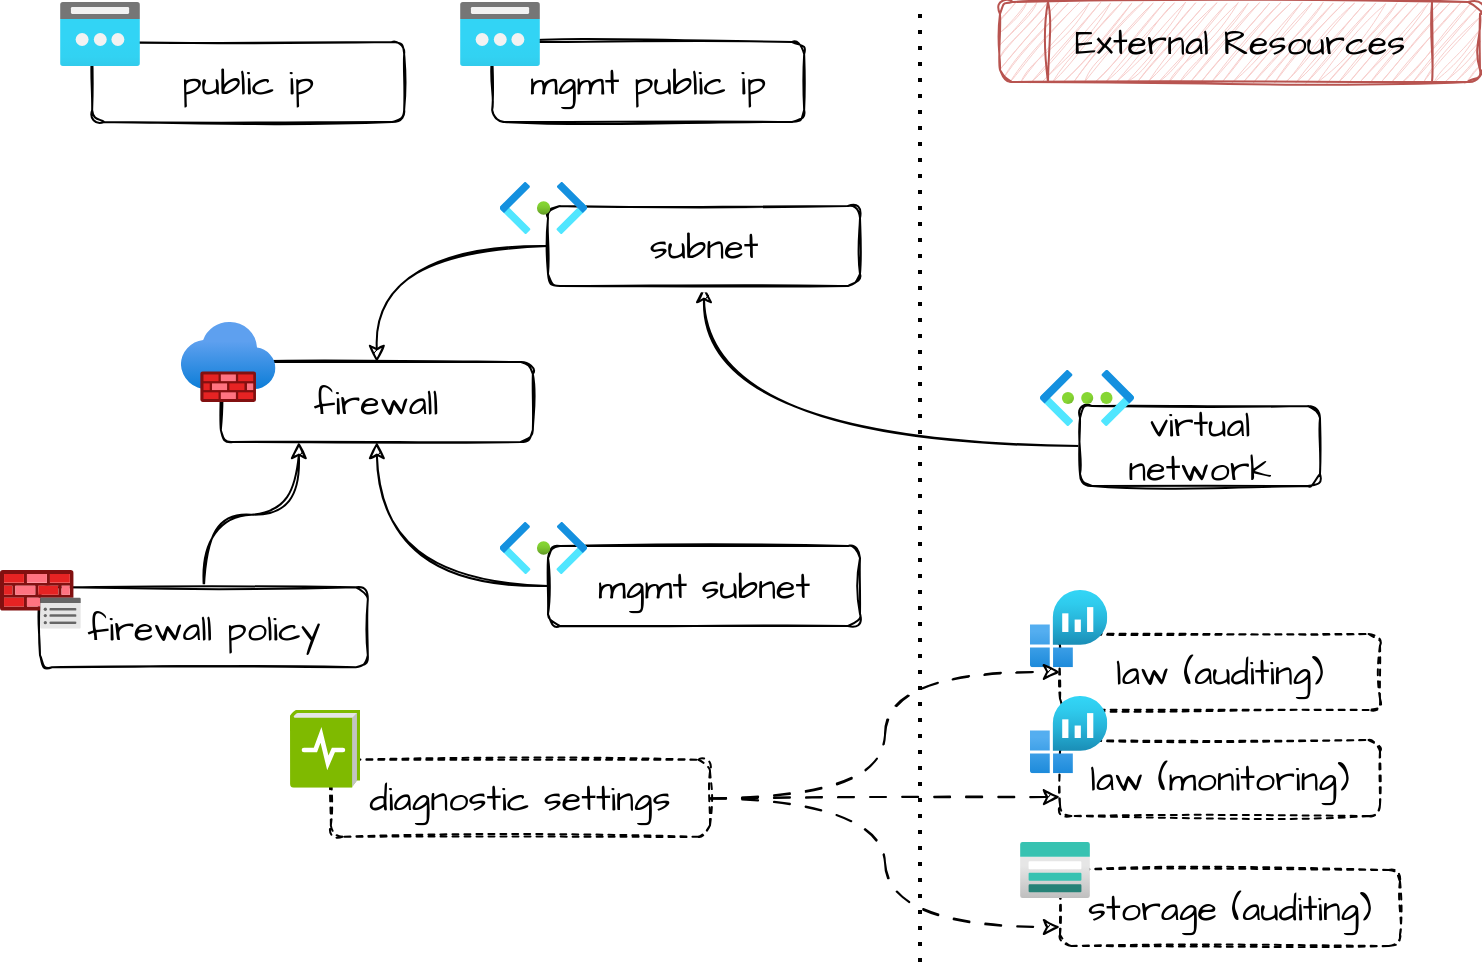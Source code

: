 <mxfile version="24.9.1">
  <diagram id="4WZmSYpkoyiS_aXek_K5" name="Page-1">
    <mxGraphModel dx="1242" dy="785" grid="1" gridSize="10" guides="1" tooltips="1" connect="1" arrows="1" fold="1" page="1" pageScale="1" pageWidth="827" pageHeight="1169" math="0" shadow="0">
      <root>
        <mxCell id="0" />
        <mxCell id="1" parent="0" />
        <mxCell id="SQV9DvT5rrpoaavwSdlr-3" value="" style="endArrow=none;dashed=1;html=1;dashPattern=1 3;strokeWidth=2;rounded=0;" parent="1" edge="1">
          <mxGeometry width="50" height="50" relative="1" as="geometry">
            <mxPoint x="480" y="520" as="sourcePoint" />
            <mxPoint x="480" y="40" as="targetPoint" />
          </mxGeometry>
        </mxCell>
        <mxCell id="SQV9DvT5rrpoaavwSdlr-4" value="External Resources" style="shape=process;whiteSpace=wrap;html=1;backgroundOutline=1;rounded=1;fontFamily=Architects Daughter;fontSource=https%3A%2F%2Ffonts.googleapis.com%2Fcss%3Ffamily%3DArchitects%2BDaughter;fontSize=18;fillColor=#f8cecc;strokeColor=#b85450;sketch=1;curveFitting=1;jiggle=2;" parent="1" vertex="1">
          <mxGeometry x="520" y="40" width="240" height="40" as="geometry" />
        </mxCell>
        <mxCell id="SQV9DvT5rrpoaavwSdlr-5" style="edgeStyle=orthogonalEdgeStyle;rounded=0;orthogonalLoop=1;jettySize=auto;html=1;exitX=0.5;exitY=1;exitDx=0;exitDy=0;" parent="1" source="SQV9DvT5rrpoaavwSdlr-4" target="SQV9DvT5rrpoaavwSdlr-4" edge="1">
          <mxGeometry relative="1" as="geometry" />
        </mxCell>
        <mxCell id="t_Zwozo_R-mY9tIuXvXc-2" value="" style="edgeStyle=orthogonalEdgeStyle;rounded=0;orthogonalLoop=1;jettySize=auto;html=1;sketch=1;strokeColor=default;align=center;verticalAlign=middle;fontFamily=Architects Daughter;fontSource=https%3A%2F%2Ffonts.googleapis.com%2Fcss%3Ffamily%3DArchitects%2BDaughter;fontSize=18;fontColor=default;labelBackgroundColor=default;endArrow=classic;endFill=1;curved=1;" edge="1" parent="1" source="SQV9DvT5rrpoaavwSdlr-6" target="LRTzXPa5cr26AKS6x3Df-2">
          <mxGeometry relative="1" as="geometry" />
        </mxCell>
        <mxCell id="SQV9DvT5rrpoaavwSdlr-6" value="virtual network" style="rounded=1;whiteSpace=wrap;html=1;sketch=1;fontFamily=Architects Daughter;fontSource=https%3A%2F%2Ffonts.googleapis.com%2Fcss%3Ffamily%3DArchitects%2BDaughter;fontSize=18;" parent="1" vertex="1">
          <mxGeometry x="560" y="242" width="120" height="40" as="geometry" />
        </mxCell>
        <mxCell id="SQV9DvT5rrpoaavwSdlr-8" value="" style="aspect=fixed;html=1;points=[];align=center;image;fontSize=12;image=img/lib/azure2/networking/Virtual_Networks.svg;rounded=1;sketch=0;fontFamily=Architects Daughter;fontSource=https%3A%2F%2Ffonts.googleapis.com%2Fcss%3Ffamily%3DArchitects%2BDaughter;" parent="1" vertex="1">
          <mxGeometry x="540" y="223.94" width="47" height="28.06" as="geometry" />
        </mxCell>
        <mxCell id="t_Zwozo_R-mY9tIuXvXc-3" value="" style="group" vertex="1" connectable="0" parent="1">
          <mxGeometry x="270" y="130" width="180" height="52.01" as="geometry" />
        </mxCell>
        <mxCell id="LRTzXPa5cr26AKS6x3Df-2" value="subnet" style="rounded=1;whiteSpace=wrap;html=1;sketch=1;fontFamily=Architects Daughter;fontSource=https%3A%2F%2Ffonts.googleapis.com%2Fcss%3Ffamily%3DArchitects%2BDaughter;fontSize=18;" parent="t_Zwozo_R-mY9tIuXvXc-3" vertex="1">
          <mxGeometry x="24" y="12.01" width="156" height="40" as="geometry" />
        </mxCell>
        <mxCell id="LRTzXPa5cr26AKS6x3Df-1" value="" style="image;aspect=fixed;html=1;points=[];align=center;fontSize=12;image=img/lib/azure2/networking/Subnet.svg;" parent="t_Zwozo_R-mY9tIuXvXc-3" vertex="1">
          <mxGeometry width="43.44" height="26.01" as="geometry" />
        </mxCell>
        <mxCell id="t_Zwozo_R-mY9tIuXvXc-4" value="" style="group" vertex="1" connectable="0" parent="1">
          <mxGeometry x="270" y="300" width="180" height="52.01" as="geometry" />
        </mxCell>
        <mxCell id="t_Zwozo_R-mY9tIuXvXc-5" value="mgmt subnet" style="rounded=1;whiteSpace=wrap;html=1;sketch=1;fontFamily=Architects Daughter;fontSource=https%3A%2F%2Ffonts.googleapis.com%2Fcss%3Ffamily%3DArchitects%2BDaughter;fontSize=18;" vertex="1" parent="t_Zwozo_R-mY9tIuXvXc-4">
          <mxGeometry x="24" y="12.01" width="156" height="40" as="geometry" />
        </mxCell>
        <mxCell id="t_Zwozo_R-mY9tIuXvXc-6" value="" style="image;aspect=fixed;html=1;points=[];align=center;fontSize=12;image=img/lib/azure2/networking/Subnet.svg;" vertex="1" parent="t_Zwozo_R-mY9tIuXvXc-4">
          <mxGeometry width="43.44" height="26.01" as="geometry" />
        </mxCell>
        <mxCell id="t_Zwozo_R-mY9tIuXvXc-10" value="firewall" style="rounded=1;whiteSpace=wrap;html=1;sketch=1;fontFamily=Architects Daughter;fontSource=https%3A%2F%2Ffonts.googleapis.com%2Fcss%3Ffamily%3DArchitects%2BDaughter;fontSize=18;" vertex="1" parent="1">
          <mxGeometry x="130.42" y="220" width="156" height="40" as="geometry" />
        </mxCell>
        <mxCell id="t_Zwozo_R-mY9tIuXvXc-8" value="" style="image;aspect=fixed;html=1;points=[];align=center;fontSize=12;image=img/lib/azure2/networking/Firewalls.svg;fontFamily=Architects Daughter;fontSource=https%3A%2F%2Ffonts.googleapis.com%2Fcss%3Ffamily%3DArchitects%2BDaughter;fontColor=default;labelBackgroundColor=default;" vertex="1" parent="1">
          <mxGeometry x="110.42" y="200" width="47.33" height="40" as="geometry" />
        </mxCell>
        <mxCell id="t_Zwozo_R-mY9tIuXvXc-11" style="edgeStyle=orthogonalEdgeStyle;shape=connector;curved=1;rounded=0;sketch=1;orthogonalLoop=1;jettySize=auto;html=1;entryX=0.5;entryY=0;entryDx=0;entryDy=0;strokeColor=default;align=center;verticalAlign=middle;fontFamily=Architects Daughter;fontSource=https%3A%2F%2Ffonts.googleapis.com%2Fcss%3Ffamily%3DArchitects%2BDaughter;fontSize=18;fontColor=default;labelBackgroundColor=default;endArrow=classic;endFill=1;" edge="1" parent="1" source="LRTzXPa5cr26AKS6x3Df-2" target="t_Zwozo_R-mY9tIuXvXc-10">
          <mxGeometry relative="1" as="geometry" />
        </mxCell>
        <mxCell id="t_Zwozo_R-mY9tIuXvXc-12" style="edgeStyle=orthogonalEdgeStyle;shape=connector;curved=1;rounded=0;sketch=1;orthogonalLoop=1;jettySize=auto;html=1;entryX=0.5;entryY=1;entryDx=0;entryDy=0;strokeColor=default;align=center;verticalAlign=middle;fontFamily=Architects Daughter;fontSource=https%3A%2F%2Ffonts.googleapis.com%2Fcss%3Ffamily%3DArchitects%2BDaughter;fontSize=18;fontColor=default;labelBackgroundColor=default;endArrow=classic;endFill=1;" edge="1" parent="1" source="t_Zwozo_R-mY9tIuXvXc-5" target="t_Zwozo_R-mY9tIuXvXc-10">
          <mxGeometry relative="1" as="geometry" />
        </mxCell>
        <mxCell id="t_Zwozo_R-mY9tIuXvXc-13" value="public ip" style="rounded=1;whiteSpace=wrap;html=1;sketch=1;fontFamily=Architects Daughter;fontSource=https%3A%2F%2Ffonts.googleapis.com%2Fcss%3Ffamily%3DArchitects%2BDaughter;fontSize=18;" vertex="1" parent="1">
          <mxGeometry x="66.08" y="60" width="156" height="40" as="geometry" />
        </mxCell>
        <mxCell id="t_Zwozo_R-mY9tIuXvXc-9" value="" style="image;aspect=fixed;html=1;points=[];align=center;fontSize=12;image=img/lib/azure2/networking/Public_IP_Addresses.svg;fontFamily=Architects Daughter;fontSource=https%3A%2F%2Ffonts.googleapis.com%2Fcss%3Ffamily%3DArchitects%2BDaughter;fontColor=default;labelBackgroundColor=default;" vertex="1" parent="1">
          <mxGeometry x="50" y="40" width="40" height="32" as="geometry" />
        </mxCell>
        <mxCell id="t_Zwozo_R-mY9tIuXvXc-14" value="mgmt public ip" style="rounded=1;whiteSpace=wrap;html=1;sketch=1;fontFamily=Architects Daughter;fontSource=https%3A%2F%2Ffonts.googleapis.com%2Fcss%3Ffamily%3DArchitects%2BDaughter;fontSize=18;" vertex="1" parent="1">
          <mxGeometry x="266.08" y="60" width="156" height="40" as="geometry" />
        </mxCell>
        <mxCell id="t_Zwozo_R-mY9tIuXvXc-15" value="" style="image;aspect=fixed;html=1;points=[];align=center;fontSize=12;image=img/lib/azure2/networking/Public_IP_Addresses.svg;fontFamily=Architects Daughter;fontSource=https%3A%2F%2Ffonts.googleapis.com%2Fcss%3Ffamily%3DArchitects%2BDaughter;fontColor=default;labelBackgroundColor=default;" vertex="1" parent="1">
          <mxGeometry x="250" y="40" width="40" height="32" as="geometry" />
        </mxCell>
        <mxCell id="t_Zwozo_R-mY9tIuXvXc-35" style="edgeStyle=orthogonalEdgeStyle;shape=connector;curved=1;rounded=0;sketch=1;orthogonalLoop=1;jettySize=auto;html=1;entryX=0.25;entryY=1;entryDx=0;entryDy=0;strokeColor=default;align=center;verticalAlign=middle;fontFamily=Architects Daughter;fontSource=https%3A%2F%2Ffonts.googleapis.com%2Fcss%3Ffamily%3DArchitects%2BDaughter;fontSize=18;fontColor=default;labelBackgroundColor=default;endArrow=classic;endFill=1;" edge="1" parent="1" source="t_Zwozo_R-mY9tIuXvXc-20" target="t_Zwozo_R-mY9tIuXvXc-10">
          <mxGeometry relative="1" as="geometry" />
        </mxCell>
        <mxCell id="t_Zwozo_R-mY9tIuXvXc-20" value="firewall policy" style="rounded=1;whiteSpace=wrap;html=1;sketch=1;fontFamily=Architects Daughter;fontSource=https%3A%2F%2Ffonts.googleapis.com%2Fcss%3Ffamily%3DArchitects%2BDaughter;fontSize=18;" vertex="1" parent="1">
          <mxGeometry x="40" y="332.65" width="163.91" height="40" as="geometry" />
        </mxCell>
        <mxCell id="t_Zwozo_R-mY9tIuXvXc-7" value="" style="image;aspect=fixed;html=1;points=[];align=center;fontSize=12;image=img/lib/azure2/networking/Azure_Firewall_Policy.svg;fontFamily=Architects Daughter;fontSource=https%3A%2F%2Ffonts.googleapis.com%2Fcss%3Ffamily%3DArchitects%2BDaughter;fontColor=default;labelBackgroundColor=default;" vertex="1" parent="1">
          <mxGeometry x="20.0" y="324" width="40.42" height="29.32" as="geometry" />
        </mxCell>
        <mxCell id="t_Zwozo_R-mY9tIuXvXc-22" value="law (auditing)" style="rounded=1;whiteSpace=wrap;html=1;sketch=1;fontFamily=Architects Daughter;fontSource=https%3A%2F%2Ffonts.googleapis.com%2Fcss%3Ffamily%3DArchitects%2BDaughter;fontSize=18;dashed=1;" vertex="1" parent="1">
          <mxGeometry x="550" y="356.01" width="160" height="37.99" as="geometry" />
        </mxCell>
        <mxCell id="t_Zwozo_R-mY9tIuXvXc-21" value="" style="image;aspect=fixed;html=1;points=[];align=center;fontSize=12;image=img/lib/azure2/analytics/Log_Analytics_Workspaces.svg;fontFamily=Architects Daughter;fontSource=https%3A%2F%2Ffonts.googleapis.com%2Fcss%3Ffamily%3DArchitects%2BDaughter;fontColor=default;labelBackgroundColor=default;" vertex="1" parent="1">
          <mxGeometry x="535" y="334" width="38.65" height="38.65" as="geometry" />
        </mxCell>
        <mxCell id="t_Zwozo_R-mY9tIuXvXc-23" value="storage (auditing)" style="rounded=1;whiteSpace=wrap;html=1;sketch=1;fontFamily=Architects Daughter;fontSource=https%3A%2F%2Ffonts.googleapis.com%2Fcss%3Ffamily%3DArchitects%2BDaughter;fontSize=18;dashed=1;" vertex="1" parent="1">
          <mxGeometry x="550" y="474.01" width="170" height="37.99" as="geometry" />
        </mxCell>
        <mxCell id="t_Zwozo_R-mY9tIuXvXc-25" value="" style="image;aspect=fixed;html=1;points=[];align=center;fontSize=12;image=img/lib/azure2/storage/Storage_Accounts.svg;fontFamily=Architects Daughter;fontSource=https%3A%2F%2Ffonts.googleapis.com%2Fcss%3Ffamily%3DArchitects%2BDaughter;fontColor=default;labelBackgroundColor=default;" vertex="1" parent="1">
          <mxGeometry x="530" y="460" width="35" height="28" as="geometry" />
        </mxCell>
        <mxCell id="t_Zwozo_R-mY9tIuXvXc-31" style="edgeStyle=orthogonalEdgeStyle;shape=connector;curved=1;rounded=0;sketch=1;orthogonalLoop=1;jettySize=auto;html=1;entryX=0;entryY=0.5;entryDx=0;entryDy=0;strokeColor=default;align=center;verticalAlign=middle;fontFamily=Architects Daughter;fontSource=https%3A%2F%2Ffonts.googleapis.com%2Fcss%3Ffamily%3DArchitects%2BDaughter;fontSize=18;fontColor=default;labelBackgroundColor=default;endArrow=classic;endFill=1;dashed=1;dashPattern=8 8;" edge="1" parent="1" source="t_Zwozo_R-mY9tIuXvXc-27" target="t_Zwozo_R-mY9tIuXvXc-22">
          <mxGeometry relative="1" as="geometry" />
        </mxCell>
        <mxCell id="t_Zwozo_R-mY9tIuXvXc-33" style="edgeStyle=orthogonalEdgeStyle;shape=connector;curved=1;rounded=0;sketch=1;orthogonalLoop=1;jettySize=auto;html=1;entryX=0;entryY=0.75;entryDx=0;entryDy=0;strokeColor=default;align=center;verticalAlign=middle;fontFamily=Architects Daughter;fontSource=https%3A%2F%2Ffonts.googleapis.com%2Fcss%3Ffamily%3DArchitects%2BDaughter;fontSize=18;fontColor=default;labelBackgroundColor=default;endArrow=classic;endFill=1;dashed=1;dashPattern=8 8;" edge="1" parent="1" source="t_Zwozo_R-mY9tIuXvXc-27" target="t_Zwozo_R-mY9tIuXvXc-29">
          <mxGeometry relative="1" as="geometry" />
        </mxCell>
        <mxCell id="t_Zwozo_R-mY9tIuXvXc-34" style="edgeStyle=orthogonalEdgeStyle;shape=connector;curved=1;rounded=0;sketch=1;orthogonalLoop=1;jettySize=auto;html=1;entryX=0;entryY=0.75;entryDx=0;entryDy=0;strokeColor=default;align=center;verticalAlign=middle;fontFamily=Architects Daughter;fontSource=https%3A%2F%2Ffonts.googleapis.com%2Fcss%3Ffamily%3DArchitects%2BDaughter;fontSize=18;fontColor=default;labelBackgroundColor=default;endArrow=classic;endFill=1;dashed=1;dashPattern=8 8;" edge="1" parent="1" source="t_Zwozo_R-mY9tIuXvXc-27" target="t_Zwozo_R-mY9tIuXvXc-23">
          <mxGeometry relative="1" as="geometry" />
        </mxCell>
        <mxCell id="t_Zwozo_R-mY9tIuXvXc-27" value="diagnostic settings" style="rounded=1;whiteSpace=wrap;html=1;sketch=1;fontFamily=Architects Daughter;fontSource=https%3A%2F%2Ffonts.googleapis.com%2Fcss%3Ffamily%3DArchitects%2BDaughter;fontSize=18;dashed=1;" vertex="1" parent="1">
          <mxGeometry x="185.42" y="418.88" width="189.58" height="38.55" as="geometry" />
        </mxCell>
        <mxCell id="t_Zwozo_R-mY9tIuXvXc-29" value="law (monitoring)" style="rounded=1;whiteSpace=wrap;html=1;sketch=1;fontFamily=Architects Daughter;fontSource=https%3A%2F%2Ffonts.googleapis.com%2Fcss%3Ffamily%3DArchitects%2BDaughter;fontSize=18;dashed=1;" vertex="1" parent="1">
          <mxGeometry x="550" y="409.01" width="160" height="37.99" as="geometry" />
        </mxCell>
        <mxCell id="t_Zwozo_R-mY9tIuXvXc-30" value="" style="image;aspect=fixed;html=1;points=[];align=center;fontSize=12;image=img/lib/azure2/analytics/Log_Analytics_Workspaces.svg;fontFamily=Architects Daughter;fontSource=https%3A%2F%2Ffonts.googleapis.com%2Fcss%3Ffamily%3DArchitects%2BDaughter;fontColor=default;labelBackgroundColor=default;" vertex="1" parent="1">
          <mxGeometry x="535" y="387" width="38.65" height="38.65" as="geometry" />
        </mxCell>
        <mxCell id="t_Zwozo_R-mY9tIuXvXc-26" value="" style="image;sketch=0;aspect=fixed;html=1;points=[];align=center;fontSize=12;image=img/lib/mscae/LogDiagnostics.svg;fontFamily=Architects Daughter;fontSource=https%3A%2F%2Ffonts.googleapis.com%2Fcss%3Ffamily%3DArchitects%2BDaughter;fontColor=default;labelBackgroundColor=default;" vertex="1" parent="1">
          <mxGeometry x="165" y="394" width="35" height="38.89" as="geometry" />
        </mxCell>
      </root>
    </mxGraphModel>
  </diagram>
</mxfile>
